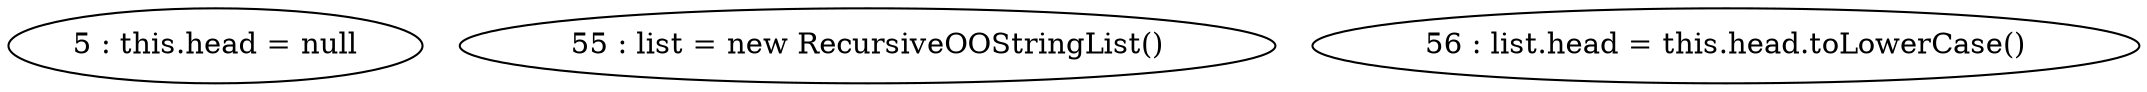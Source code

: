 digraph G {
"5 : this.head = null"
"55 : list = new RecursiveOOStringList()"
"56 : list.head = this.head.toLowerCase()"
}